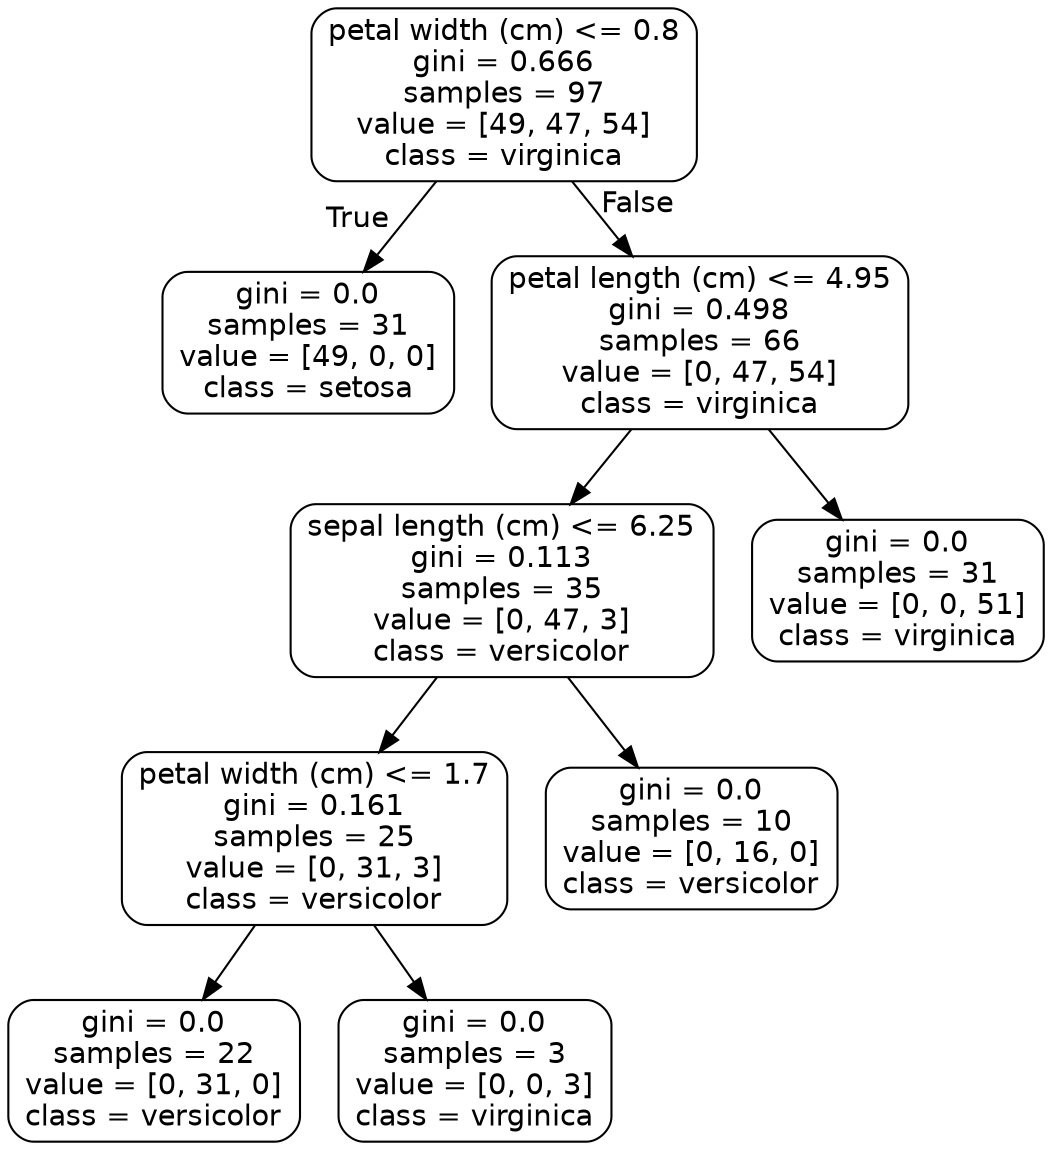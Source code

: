 digraph Tree {
node [shape=box, style="rounded", color="black", fontname=helvetica] ;
edge [fontname=helvetica] ;
0 [label="petal width (cm) <= 0.8\ngini = 0.666\nsamples = 97\nvalue = [49, 47, 54]\nclass = virginica"] ;
1 [label="gini = 0.0\nsamples = 31\nvalue = [49, 0, 0]\nclass = setosa"] ;
0 -> 1 [labeldistance=2.5, labelangle=45, headlabel="True"] ;
2 [label="petal length (cm) <= 4.95\ngini = 0.498\nsamples = 66\nvalue = [0, 47, 54]\nclass = virginica"] ;
0 -> 2 [labeldistance=2.5, labelangle=-45, headlabel="False"] ;
3 [label="sepal length (cm) <= 6.25\ngini = 0.113\nsamples = 35\nvalue = [0, 47, 3]\nclass = versicolor"] ;
2 -> 3 ;
4 [label="petal width (cm) <= 1.7\ngini = 0.161\nsamples = 25\nvalue = [0, 31, 3]\nclass = versicolor"] ;
3 -> 4 ;
5 [label="gini = 0.0\nsamples = 22\nvalue = [0, 31, 0]\nclass = versicolor"] ;
4 -> 5 ;
6 [label="gini = 0.0\nsamples = 3\nvalue = [0, 0, 3]\nclass = virginica"] ;
4 -> 6 ;
7 [label="gini = 0.0\nsamples = 10\nvalue = [0, 16, 0]\nclass = versicolor"] ;
3 -> 7 ;
8 [label="gini = 0.0\nsamples = 31\nvalue = [0, 0, 51]\nclass = virginica"] ;
2 -> 8 ;
}